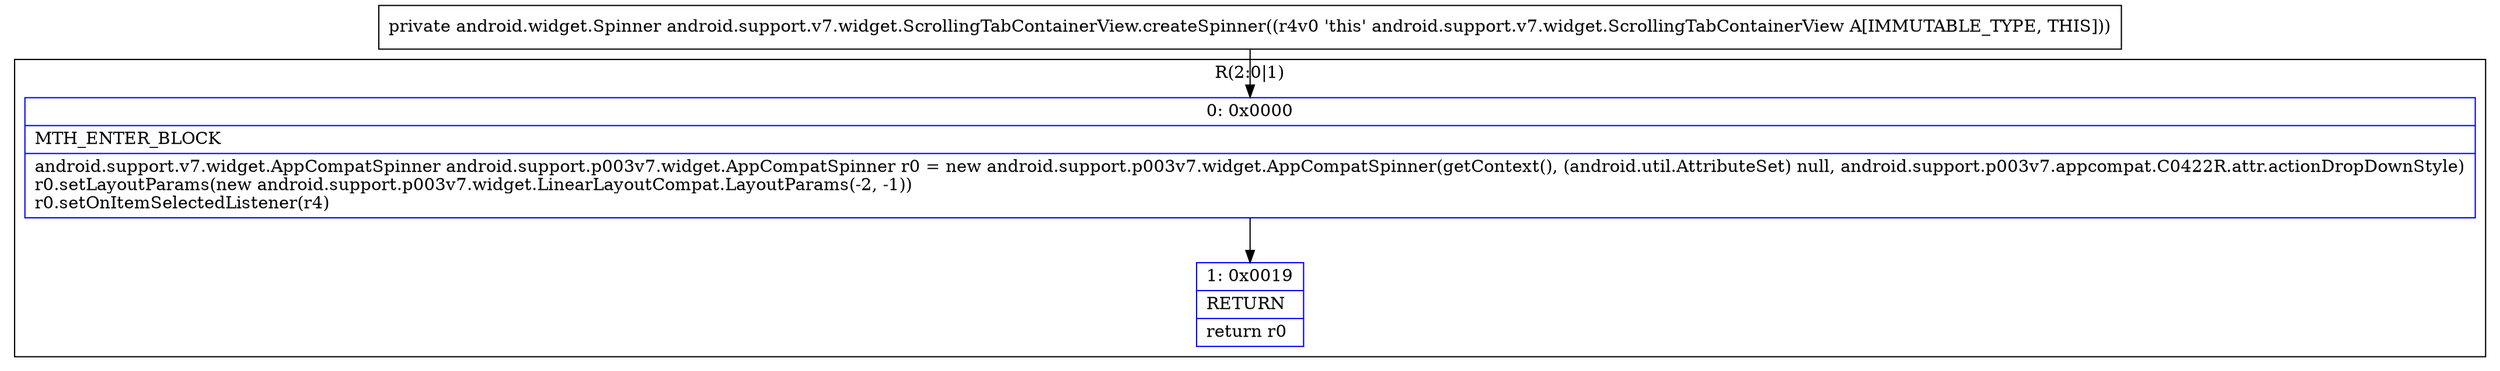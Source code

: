 digraph "CFG forandroid.support.v7.widget.ScrollingTabContainerView.createSpinner()Landroid\/widget\/Spinner;" {
subgraph cluster_Region_1628232917 {
label = "R(2:0|1)";
node [shape=record,color=blue];
Node_0 [shape=record,label="{0\:\ 0x0000|MTH_ENTER_BLOCK\l|android.support.v7.widget.AppCompatSpinner android.support.p003v7.widget.AppCompatSpinner r0 = new android.support.p003v7.widget.AppCompatSpinner(getContext(), (android.util.AttributeSet) null, android.support.p003v7.appcompat.C0422R.attr.actionDropDownStyle)\lr0.setLayoutParams(new android.support.p003v7.widget.LinearLayoutCompat.LayoutParams(\-2, \-1))\lr0.setOnItemSelectedListener(r4)\l}"];
Node_1 [shape=record,label="{1\:\ 0x0019|RETURN\l|return r0\l}"];
}
MethodNode[shape=record,label="{private android.widget.Spinner android.support.v7.widget.ScrollingTabContainerView.createSpinner((r4v0 'this' android.support.v7.widget.ScrollingTabContainerView A[IMMUTABLE_TYPE, THIS])) }"];
MethodNode -> Node_0;
Node_0 -> Node_1;
}

